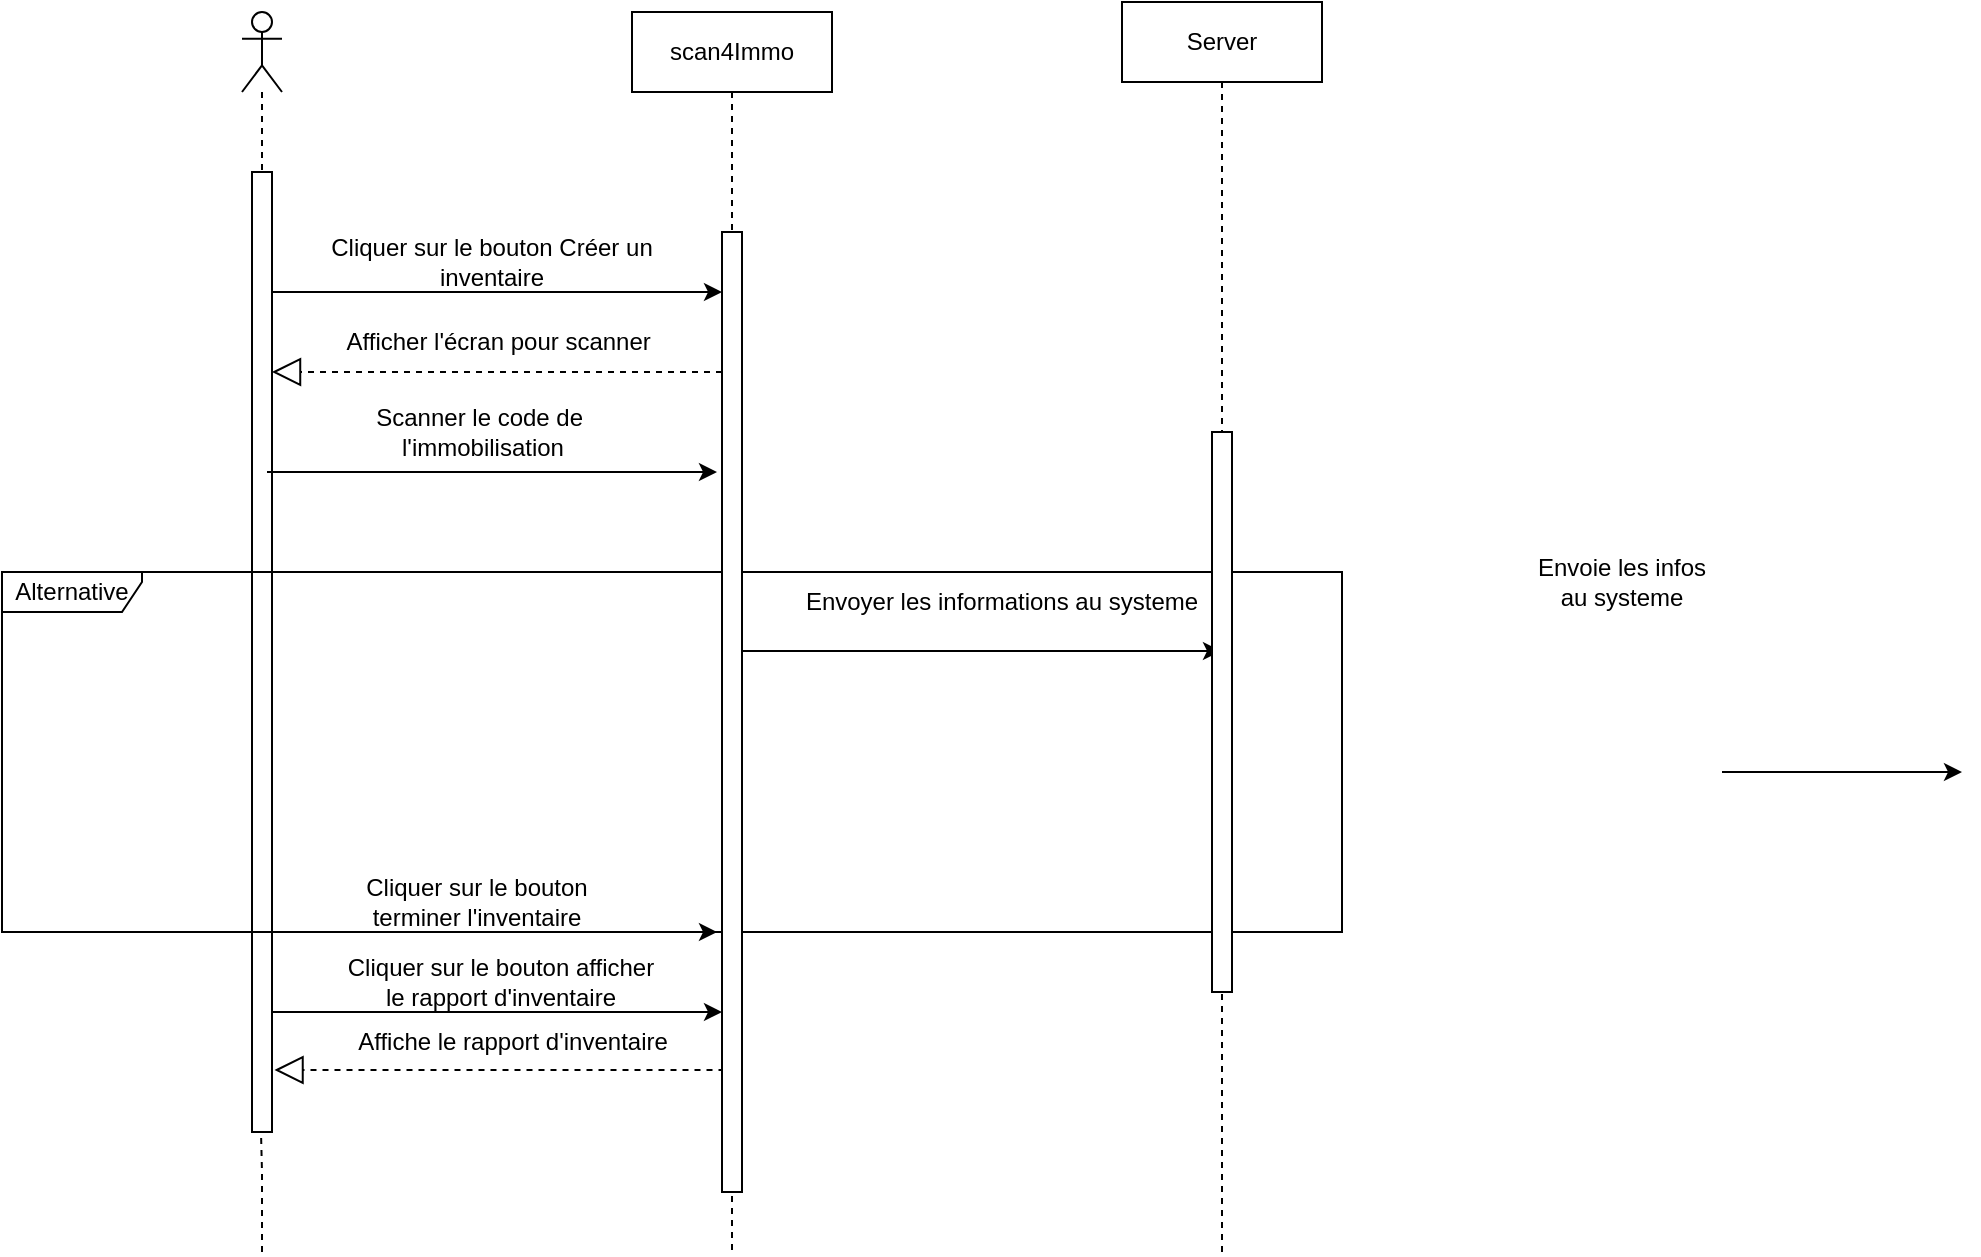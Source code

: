 <mxfile version="21.5.0" type="github">
  <diagram name="Page-1" id="fWAt4YrEjQgHVjALh9d2">
    <mxGraphModel dx="880" dy="484" grid="1" gridSize="10" guides="1" tooltips="1" connect="1" arrows="1" fold="1" page="1" pageScale="1" pageWidth="850" pageHeight="1100" math="0" shadow="0">
      <root>
        <mxCell id="0" />
        <mxCell id="1" parent="0" />
        <mxCell id="8cFHMWG-tl82saMB3x8E-1" value="" style="shape=umlLifeline;perimeter=lifelinePerimeter;whiteSpace=wrap;html=1;container=1;dropTarget=0;collapsible=0;recursiveResize=0;outlineConnect=0;portConstraint=eastwest;newEdgeStyle={&quot;edgeStyle&quot;:&quot;elbowEdgeStyle&quot;,&quot;elbow&quot;:&quot;vertical&quot;,&quot;curved&quot;:0,&quot;rounded&quot;:0};participant=umlActor;" parent="1" vertex="1">
          <mxGeometry x="150" y="20" width="20" height="80" as="geometry" />
        </mxCell>
        <mxCell id="8cFHMWG-tl82saMB3x8E-2" value="" style="html=1;points=[];perimeter=orthogonalPerimeter;outlineConnect=0;targetShapes=umlLifeline;portConstraint=eastwest;newEdgeStyle={&quot;edgeStyle&quot;:&quot;elbowEdgeStyle&quot;,&quot;elbow&quot;:&quot;vertical&quot;,&quot;curved&quot;:0,&quot;rounded&quot;:0};" parent="1" vertex="1">
          <mxGeometry x="155" y="100" width="10" height="480" as="geometry" />
        </mxCell>
        <mxCell id="8cFHMWG-tl82saMB3x8E-5" value="" style="endArrow=classic;html=1;rounded=0;" parent="1" target="8cFHMWG-tl82saMB3x8E-3" edge="1">
          <mxGeometry width="50" height="50" relative="1" as="geometry">
            <mxPoint x="165" y="160" as="sourcePoint" />
            <mxPoint x="215" y="110" as="targetPoint" />
          </mxGeometry>
        </mxCell>
        <mxCell id="8cFHMWG-tl82saMB3x8E-6" value="" style="endArrow=block;dashed=1;endFill=0;endSize=12;html=1;rounded=0;" parent="1" target="8cFHMWG-tl82saMB3x8E-2" edge="1">
          <mxGeometry width="160" relative="1" as="geometry">
            <mxPoint x="390" y="200" as="sourcePoint" />
            <mxPoint x="550" y="200" as="targetPoint" />
          </mxGeometry>
        </mxCell>
        <mxCell id="8cFHMWG-tl82saMB3x8E-7" value="" style="endArrow=classic;html=1;rounded=0;entryX=0;entryY=0.176;entryDx=0;entryDy=0;entryPerimeter=0;" parent="1" edge="1">
          <mxGeometry width="50" height="50" relative="1" as="geometry">
            <mxPoint x="162.5" y="250" as="sourcePoint" />
            <mxPoint x="387.5" y="250" as="targetPoint" />
          </mxGeometry>
        </mxCell>
        <mxCell id="8cFHMWG-tl82saMB3x8E-8" value="" style="endArrow=classic;html=1;rounded=0;entryX=0;entryY=0.176;entryDx=0;entryDy=0;entryPerimeter=0;" parent="1" edge="1">
          <mxGeometry width="50" height="50" relative="1" as="geometry">
            <mxPoint x="165" y="520" as="sourcePoint" />
            <mxPoint x="390" y="520" as="targetPoint" />
          </mxGeometry>
        </mxCell>
        <mxCell id="8cFHMWG-tl82saMB3x8E-9" value="" style="endArrow=classic;html=1;rounded=0;entryX=0;entryY=0.176;entryDx=0;entryDy=0;entryPerimeter=0;" parent="1" edge="1">
          <mxGeometry width="50" height="50" relative="1" as="geometry">
            <mxPoint x="162.5" y="480" as="sourcePoint" />
            <mxPoint x="387.5" y="480" as="targetPoint" />
          </mxGeometry>
        </mxCell>
        <mxCell id="8cFHMWG-tl82saMB3x8E-12" value="Cliquer sur le bouton Créer un inventaire" style="text;strokeColor=none;align=center;fillColor=none;html=1;verticalAlign=middle;whiteSpace=wrap;rounded=0;" parent="1" vertex="1">
          <mxGeometry x="190" y="130" width="170" height="30" as="geometry" />
        </mxCell>
        <mxCell id="8cFHMWG-tl82saMB3x8E-13" value="Afficher l&#39;écran pour scanner&amp;nbsp;" style="text;strokeColor=none;align=center;fillColor=none;html=1;verticalAlign=middle;whiteSpace=wrap;rounded=0;" parent="1" vertex="1">
          <mxGeometry x="200" y="170" width="160" height="30" as="geometry" />
        </mxCell>
        <mxCell id="8cFHMWG-tl82saMB3x8E-18" value="" style="endArrow=classic;html=1;rounded=0;" parent="1" edge="1">
          <mxGeometry width="50" height="50" relative="1" as="geometry">
            <mxPoint x="400" y="339.5" as="sourcePoint" />
            <mxPoint x="639.5" y="339.5" as="targetPoint" />
          </mxGeometry>
        </mxCell>
        <mxCell id="8cFHMWG-tl82saMB3x8E-28" value="Cliquer sur le bouton terminer l&#39;inventaire" style="text;strokeColor=none;align=center;fillColor=none;html=1;verticalAlign=middle;whiteSpace=wrap;rounded=0;" parent="1" vertex="1">
          <mxGeometry x="210" y="450" width="115" height="30" as="geometry" />
        </mxCell>
        <mxCell id="8cFHMWG-tl82saMB3x8E-29" value="Cliquer sur le bouton afficher le rapport d&#39;inventaire" style="text;strokeColor=none;align=center;fillColor=none;html=1;verticalAlign=middle;whiteSpace=wrap;rounded=0;" parent="1" vertex="1">
          <mxGeometry x="197.5" y="490" width="162.5" height="30" as="geometry" />
        </mxCell>
        <mxCell id="8cFHMWG-tl82saMB3x8E-30" value="" style="endArrow=block;dashed=1;endFill=0;endSize=12;html=1;rounded=0;" parent="1" edge="1">
          <mxGeometry width="160" relative="1" as="geometry">
            <mxPoint x="391.25" y="549" as="sourcePoint" />
            <mxPoint x="166.25" y="549" as="targetPoint" />
          </mxGeometry>
        </mxCell>
        <mxCell id="8cFHMWG-tl82saMB3x8E-31" value="Affiche le rapport d&#39;inventaire" style="text;strokeColor=none;align=center;fillColor=none;html=1;verticalAlign=middle;whiteSpace=wrap;rounded=0;" parent="1" vertex="1">
          <mxGeometry x="203.75" y="520" width="162.5" height="30" as="geometry" />
        </mxCell>
        <mxCell id="8cFHMWG-tl82saMB3x8E-32" value="" style="endArrow=none;dashed=1;html=1;rounded=0;" parent="1" edge="1">
          <mxGeometry width="50" height="50" relative="1" as="geometry">
            <mxPoint x="160" y="640" as="sourcePoint" />
            <mxPoint x="159.5" y="580" as="targetPoint" />
            <Array as="points">
              <mxPoint x="160" y="600" />
            </Array>
          </mxGeometry>
        </mxCell>
        <mxCell id="N2ZWpJXChdp9ywBDM5D--1" value="Scanner le code de&amp;nbsp;&lt;br&gt;l&#39;immobilisation" style="text;html=1;align=center;verticalAlign=middle;resizable=0;points=[];autosize=1;strokeColor=none;fillColor=none;" vertex="1" parent="1">
          <mxGeometry x="205" y="210" width="130" height="40" as="geometry" />
        </mxCell>
        <mxCell id="N2ZWpJXChdp9ywBDM5D--2" value="Alternative" style="shape=umlFrame;whiteSpace=wrap;html=1;pointerEvents=0;width=70;height=20;" vertex="1" parent="1">
          <mxGeometry x="30" y="300" width="670" height="180" as="geometry" />
        </mxCell>
        <mxCell id="8cFHMWG-tl82saMB3x8E-20" value="Envoie les infos au systeme" style="text;strokeColor=none;align=center;fillColor=none;html=1;verticalAlign=middle;whiteSpace=wrap;rounded=0;" parent="1" vertex="1">
          <mxGeometry x="790" y="290" width="100" height="30" as="geometry" />
        </mxCell>
        <mxCell id="8cFHMWG-tl82saMB3x8E-25" value="" style="endArrow=classic;html=1;rounded=0;" parent="1" edge="1">
          <mxGeometry width="50" height="50" relative="1" as="geometry">
            <mxPoint x="890" y="400" as="sourcePoint" />
            <mxPoint x="1010" y="400" as="targetPoint" />
            <Array as="points">
              <mxPoint x="950" y="400" />
            </Array>
          </mxGeometry>
        </mxCell>
        <mxCell id="8cFHMWG-tl82saMB3x8E-19" value="Envoyer les informations au systeme" style="text;strokeColor=none;align=center;fillColor=none;html=1;verticalAlign=middle;whiteSpace=wrap;rounded=0;" parent="1" vertex="1">
          <mxGeometry x="425" y="300" width="210" height="30" as="geometry" />
        </mxCell>
        <mxCell id="N2ZWpJXChdp9ywBDM5D--5" value="scan4Immo" style="shape=umlLifeline;perimeter=lifelinePerimeter;whiteSpace=wrap;html=1;container=1;dropTarget=0;collapsible=0;recursiveResize=0;outlineConnect=0;portConstraint=eastwest;newEdgeStyle={&quot;edgeStyle&quot;:&quot;elbowEdgeStyle&quot;,&quot;elbow&quot;:&quot;vertical&quot;,&quot;curved&quot;:0,&quot;rounded&quot;:0};" vertex="1" parent="1">
          <mxGeometry x="345" y="20" width="100" height="620" as="geometry" />
        </mxCell>
        <mxCell id="8cFHMWG-tl82saMB3x8E-3" value="" style="html=1;points=[];perimeter=orthogonalPerimeter;outlineConnect=0;targetShapes=umlLifeline;portConstraint=eastwest;newEdgeStyle={&quot;edgeStyle&quot;:&quot;elbowEdgeStyle&quot;,&quot;elbow&quot;:&quot;vertical&quot;,&quot;curved&quot;:0,&quot;rounded&quot;:0};" parent="N2ZWpJXChdp9ywBDM5D--5" vertex="1">
          <mxGeometry x="45" y="110" width="10" height="480" as="geometry" />
        </mxCell>
        <mxCell id="N2ZWpJXChdp9ywBDM5D--4" value="Server" style="shape=umlLifeline;perimeter=lifelinePerimeter;whiteSpace=wrap;html=1;container=1;dropTarget=0;collapsible=0;recursiveResize=0;outlineConnect=0;portConstraint=eastwest;newEdgeStyle={&quot;edgeStyle&quot;:&quot;elbowEdgeStyle&quot;,&quot;elbow&quot;:&quot;vertical&quot;,&quot;curved&quot;:0,&quot;rounded&quot;:0};" vertex="1" parent="1">
          <mxGeometry x="590" y="15" width="100" height="625" as="geometry" />
        </mxCell>
        <mxCell id="8cFHMWG-tl82saMB3x8E-22" value="" style="html=1;points=[];perimeter=orthogonalPerimeter;outlineConnect=0;targetShapes=umlLifeline;portConstraint=eastwest;newEdgeStyle={&quot;edgeStyle&quot;:&quot;elbowEdgeStyle&quot;,&quot;elbow&quot;:&quot;vertical&quot;,&quot;curved&quot;:0,&quot;rounded&quot;:0};" parent="N2ZWpJXChdp9ywBDM5D--4" vertex="1">
          <mxGeometry x="45" y="215" width="10" height="280" as="geometry" />
        </mxCell>
      </root>
    </mxGraphModel>
  </diagram>
</mxfile>
